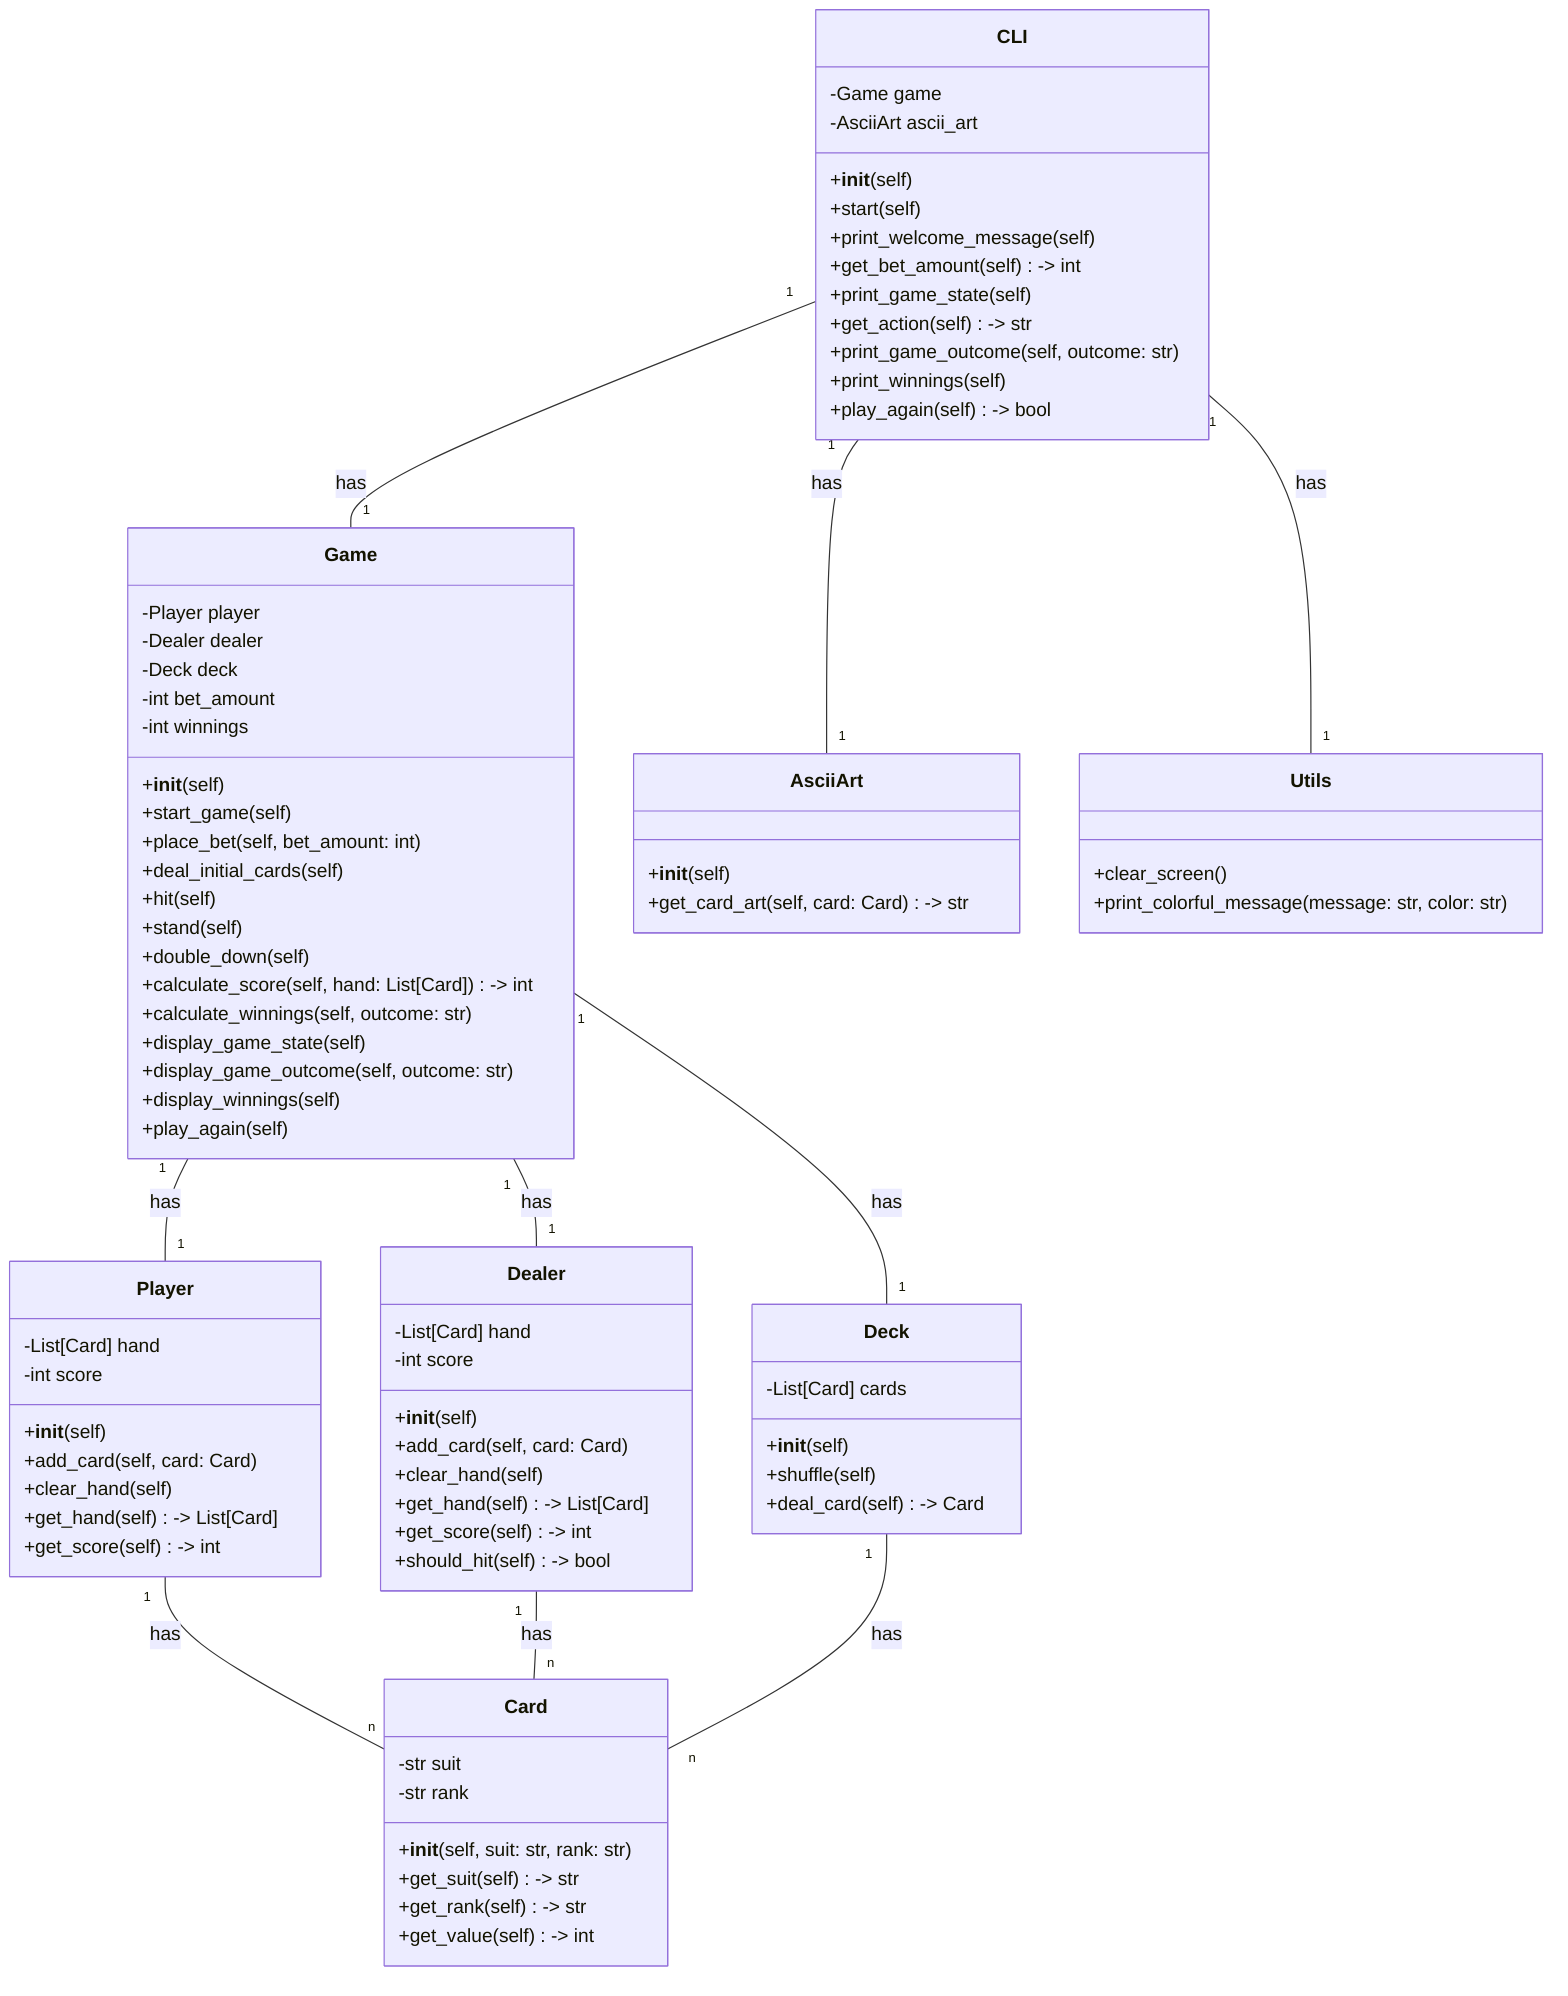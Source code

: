 classDiagram
    class Game {
        -Player player
        -Dealer dealer
        -Deck deck
        -int bet_amount
        -int winnings
        +__init__(self)
        +start_game(self)
        +place_bet(self, bet_amount: int)
        +deal_initial_cards(self)
        +hit(self)
        +stand(self)
        +double_down(self)
        +calculate_score(self, hand: List[Card]) -> int
        +calculate_winnings(self, outcome: str)
        +display_game_state(self)
        +display_game_outcome(self, outcome: str)
        +display_winnings(self)
        +play_again(self)
    }

    class Player {
        -List[Card] hand
        -int score
        +__init__(self)
        +add_card(self, card: Card)
        +clear_hand(self)
        +get_hand(self) -> List[Card]
        +get_score(self) -> int
    }

    class Dealer {
        -List[Card] hand
        -int score
        +__init__(self)
        +add_card(self, card: Card)
        +clear_hand(self)
        +get_hand(self) -> List[Card]
        +get_score(self) -> int
        +should_hit(self) -> bool
    }

    class Deck {
        -List[Card] cards
        +__init__(self)
        +shuffle(self)
        +deal_card(self) -> Card
    }

    class Card {
        -str suit
        -str rank
        +__init__(self, suit: str, rank: str)
        +get_suit(self) -> str
        +get_rank(self) -> str
        +get_value(self) -> int
    }

    class AsciiArt {
        +__init__(self)
        +get_card_art(self, card: Card) -> str
    }

    class CLI {
        -Game game
        -AsciiArt ascii_art
        +__init__(self)
        +start(self)
        +print_welcome_message(self)
        +get_bet_amount(self) -> int
        +print_game_state(self)
        +get_action(self) -> str
        +print_game_outcome(self, outcome: str)
        +print_winnings(self)
        +play_again(self) -> bool
    }

    class Utils {
        +clear_screen()
        +print_colorful_message(message: str, color: str)
    }

    Game "1" -- "1" Player: has
    Game "1" -- "1" Dealer: has
    Game "1" -- "1" Deck: has
    Player "1" -- "n" Card: has
    Dealer "1" -- "n" Card: has
    Deck "1" -- "n" Card: has
    CLI "1" -- "1" Game: has
    CLI "1" -- "1" AsciiArt: has
    CLI "1" -- "1" Utils: has